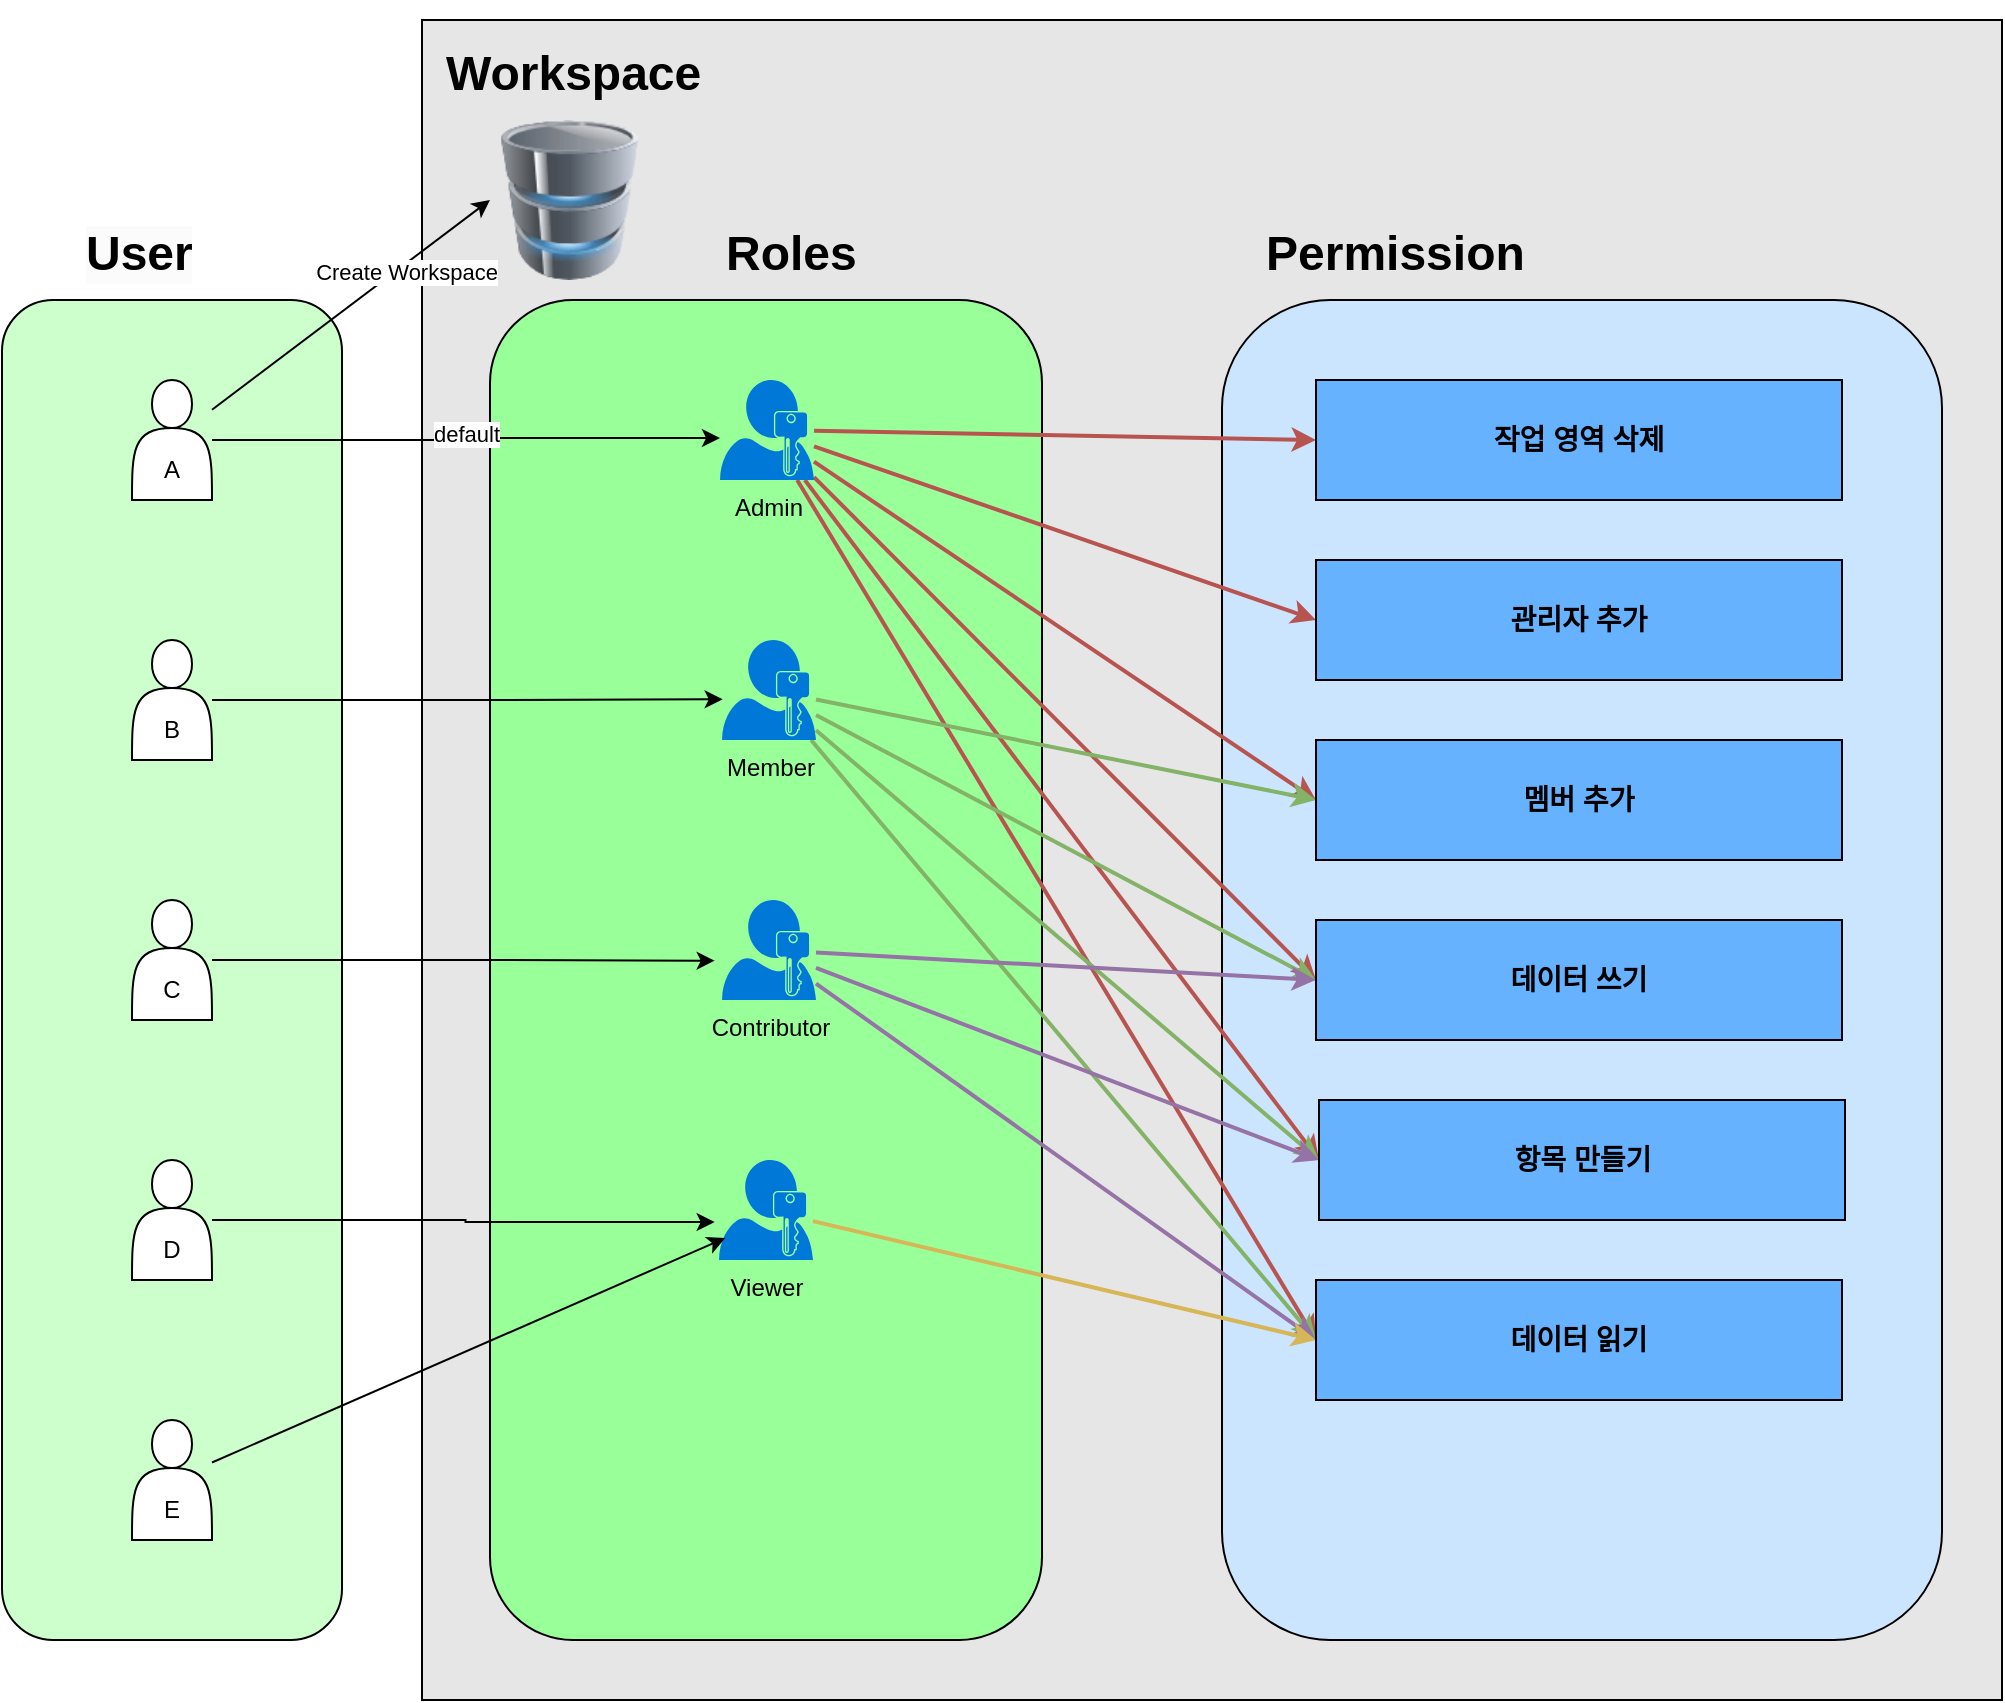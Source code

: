 <mxfile version="24.7.5">
  <diagram id="C5RBs43oDa-KdzZeNtuy" name="Page-1">
    <mxGraphModel dx="1055" dy="2664" grid="1" gridSize="10" guides="1" tooltips="1" connect="1" arrows="1" fold="1" page="1" pageScale="1" pageWidth="827" pageHeight="1169" math="0" shadow="0">
      <root>
        <mxCell id="WIyWlLk6GJQsqaUBKTNV-0" />
        <mxCell id="WIyWlLk6GJQsqaUBKTNV-1" parent="WIyWlLk6GJQsqaUBKTNV-0" />
        <mxCell id="01DJWnZgURoAhNYo8FKA-139" value="" style="rounded=0;whiteSpace=wrap;html=1;fillColor=#E6E6E6;" vertex="1" parent="WIyWlLk6GJQsqaUBKTNV-1">
          <mxGeometry x="210" y="-60" width="790" height="840" as="geometry" />
        </mxCell>
        <mxCell id="01DJWnZgURoAhNYo8FKA-58" value="&lt;h1 style=&quot;forced-color-adjust: none; color: rgb(0, 0, 0); font-family: Helvetica; font-style: normal; font-variant-ligatures: normal; font-variant-caps: normal; letter-spacing: normal; orphans: 2; text-align: center; text-indent: 0px; text-transform: none; widows: 2; word-spacing: 0px; -webkit-text-stroke-width: 0px; white-space: normal; background-color: rgb(251, 251, 251); text-decoration-thickness: initial; text-decoration-style: initial; text-decoration-color: initial;&quot;&gt;User&lt;/h1&gt;" style="text;whiteSpace=wrap;html=1;" vertex="1" parent="WIyWlLk6GJQsqaUBKTNV-1">
          <mxGeometry x="40" y="20" width="160" height="80" as="geometry" />
        </mxCell>
        <mxCell id="01DJWnZgURoAhNYo8FKA-59" value="&lt;h1 style=&quot;forced-color-adjust: none; color: rgb(0, 0, 0); font-family: Helvetica; font-style: normal; font-variant-ligatures: normal; font-variant-caps: normal; letter-spacing: normal; orphans: 2; text-align: center; text-indent: 0px; text-transform: none; widows: 2; word-spacing: 0px; -webkit-text-stroke-width: 0px; white-space: normal; text-decoration-thickness: initial; text-decoration-style: initial; text-decoration-color: initial;&quot;&gt;Roles&lt;/h1&gt;" style="text;whiteSpace=wrap;html=1;" vertex="1" parent="WIyWlLk6GJQsqaUBKTNV-1">
          <mxGeometry x="360" y="20" width="160" height="80" as="geometry" />
        </mxCell>
        <mxCell id="01DJWnZgURoAhNYo8FKA-60" value="&lt;h1 style=&quot;forced-color-adjust: none; color: rgb(0, 0, 0); font-family: Helvetica; font-style: normal; font-variant-ligatures: normal; font-variant-caps: normal; letter-spacing: normal; orphans: 2; text-align: center; text-indent: 0px; text-transform: none; widows: 2; word-spacing: 0px; -webkit-text-stroke-width: 0px; white-space: normal; text-decoration-thickness: initial; text-decoration-style: initial; text-decoration-color: initial;&quot;&gt;Permission&lt;/h1&gt;" style="text;whiteSpace=wrap;html=1;" vertex="1" parent="WIyWlLk6GJQsqaUBKTNV-1">
          <mxGeometry x="630" y="20" width="160" height="80" as="geometry" />
        </mxCell>
        <mxCell id="01DJWnZgURoAhNYo8FKA-63" value="" style="rounded=1;whiteSpace=wrap;html=1;fillColor=#CCFFCC;" vertex="1" parent="WIyWlLk6GJQsqaUBKTNV-1">
          <mxGeometry y="80" width="170" height="670" as="geometry" />
        </mxCell>
        <mxCell id="01DJWnZgURoAhNYo8FKA-64" value="" style="rounded=1;whiteSpace=wrap;html=1;fillColor=#99FF99;" vertex="1" parent="WIyWlLk6GJQsqaUBKTNV-1">
          <mxGeometry x="244" y="80" width="276" height="670" as="geometry" />
        </mxCell>
        <mxCell id="01DJWnZgURoAhNYo8FKA-65" value="" style="rounded=1;whiteSpace=wrap;html=1;fillColor=#CCE5FF;" vertex="1" parent="WIyWlLk6GJQsqaUBKTNV-1">
          <mxGeometry x="610" y="80" width="360" height="670" as="geometry" />
        </mxCell>
        <mxCell id="01DJWnZgURoAhNYo8FKA-66" value="&lt;div&gt;&lt;br&gt;&lt;/div&gt;&lt;div&gt;&lt;br&gt;&lt;/div&gt;&lt;div&gt;A&lt;/div&gt;" style="shape=actor;whiteSpace=wrap;html=1;" vertex="1" parent="WIyWlLk6GJQsqaUBKTNV-1">
          <mxGeometry x="65" y="120" width="40" height="60" as="geometry" />
        </mxCell>
        <mxCell id="01DJWnZgURoAhNYo8FKA-67" value="&lt;div&gt;&lt;br&gt;&lt;/div&gt;&lt;div&gt;&lt;br&gt;&lt;/div&gt;&lt;div&gt;B&lt;/div&gt;" style="shape=actor;whiteSpace=wrap;html=1;" vertex="1" parent="WIyWlLk6GJQsqaUBKTNV-1">
          <mxGeometry x="65" y="250" width="40" height="60" as="geometry" />
        </mxCell>
        <mxCell id="01DJWnZgURoAhNYo8FKA-68" value="&lt;div&gt;&lt;br&gt;&lt;/div&gt;&lt;div&gt;&lt;br&gt;&lt;/div&gt;&lt;div&gt;C&lt;/div&gt;" style="shape=actor;whiteSpace=wrap;html=1;" vertex="1" parent="WIyWlLk6GJQsqaUBKTNV-1">
          <mxGeometry x="65" y="380" width="40" height="60" as="geometry" />
        </mxCell>
        <mxCell id="01DJWnZgURoAhNYo8FKA-69" value="&lt;div&gt;&lt;br&gt;&lt;/div&gt;&lt;div&gt;&lt;br&gt;&lt;/div&gt;&lt;div&gt;D&lt;/div&gt;" style="shape=actor;whiteSpace=wrap;html=1;" vertex="1" parent="WIyWlLk6GJQsqaUBKTNV-1">
          <mxGeometry x="65" y="510" width="40" height="60" as="geometry" />
        </mxCell>
        <mxCell id="01DJWnZgURoAhNYo8FKA-79" style="rounded=0;orthogonalLoop=1;jettySize=auto;html=1;strokeColor=none;" edge="1" parent="WIyWlLk6GJQsqaUBKTNV-1" source="01DJWnZgURoAhNYo8FKA-70" target="01DJWnZgURoAhNYo8FKA-74">
          <mxGeometry relative="1" as="geometry" />
        </mxCell>
        <mxCell id="01DJWnZgURoAhNYo8FKA-70" value="&lt;div&gt;&lt;br&gt;&lt;/div&gt;&lt;div&gt;&lt;br&gt;&lt;/div&gt;&lt;div&gt;E&lt;/div&gt;" style="shape=actor;whiteSpace=wrap;html=1;" vertex="1" parent="WIyWlLk6GJQsqaUBKTNV-1">
          <mxGeometry x="65" y="640" width="40" height="60" as="geometry" />
        </mxCell>
        <mxCell id="01DJWnZgURoAhNYo8FKA-121" style="rounded=0;orthogonalLoop=1;jettySize=auto;html=1;entryX=0;entryY=0.5;entryDx=0;entryDy=0;fillColor=#f8cecc;strokeColor=#b85450;strokeWidth=2;" edge="1" parent="WIyWlLk6GJQsqaUBKTNV-1" source="01DJWnZgURoAhNYo8FKA-71" target="01DJWnZgURoAhNYo8FKA-113">
          <mxGeometry relative="1" as="geometry" />
        </mxCell>
        <mxCell id="01DJWnZgURoAhNYo8FKA-122" style="rounded=0;orthogonalLoop=1;jettySize=auto;html=1;entryX=0;entryY=0.5;entryDx=0;entryDy=0;fillColor=#f8cecc;strokeColor=#b85450;strokeWidth=2;" edge="1" parent="WIyWlLk6GJQsqaUBKTNV-1" source="01DJWnZgURoAhNYo8FKA-71" target="01DJWnZgURoAhNYo8FKA-115">
          <mxGeometry relative="1" as="geometry" />
        </mxCell>
        <mxCell id="01DJWnZgURoAhNYo8FKA-123" style="rounded=0;orthogonalLoop=1;jettySize=auto;html=1;entryX=0;entryY=0.5;entryDx=0;entryDy=0;fillColor=#f8cecc;strokeColor=#b85450;strokeWidth=2;" edge="1" parent="WIyWlLk6GJQsqaUBKTNV-1" source="01DJWnZgURoAhNYo8FKA-71" target="01DJWnZgURoAhNYo8FKA-116">
          <mxGeometry relative="1" as="geometry" />
        </mxCell>
        <mxCell id="01DJWnZgURoAhNYo8FKA-124" style="rounded=0;orthogonalLoop=1;jettySize=auto;html=1;entryX=0;entryY=0.5;entryDx=0;entryDy=0;fillColor=#f8cecc;strokeColor=#b85450;strokeWidth=2;" edge="1" parent="WIyWlLk6GJQsqaUBKTNV-1" source="01DJWnZgURoAhNYo8FKA-71" target="01DJWnZgURoAhNYo8FKA-117">
          <mxGeometry relative="1" as="geometry" />
        </mxCell>
        <mxCell id="01DJWnZgURoAhNYo8FKA-125" style="rounded=0;orthogonalLoop=1;jettySize=auto;html=1;entryX=0;entryY=0.5;entryDx=0;entryDy=0;fillColor=#f8cecc;strokeColor=#b85450;strokeWidth=2;" edge="1" parent="WIyWlLk6GJQsqaUBKTNV-1" source="01DJWnZgURoAhNYo8FKA-71" target="01DJWnZgURoAhNYo8FKA-118">
          <mxGeometry relative="1" as="geometry" />
        </mxCell>
        <mxCell id="01DJWnZgURoAhNYo8FKA-126" style="rounded=0;orthogonalLoop=1;jettySize=auto;html=1;entryX=0;entryY=0.5;entryDx=0;entryDy=0;fillColor=#f8cecc;strokeColor=#b85450;strokeWidth=2;" edge="1" parent="WIyWlLk6GJQsqaUBKTNV-1" source="01DJWnZgURoAhNYo8FKA-71" target="01DJWnZgURoAhNYo8FKA-119">
          <mxGeometry relative="1" as="geometry" />
        </mxCell>
        <mxCell id="01DJWnZgURoAhNYo8FKA-71" value="&lt;div&gt;Admin&lt;/div&gt;" style="sketch=0;aspect=fixed;pointerEvents=1;shadow=0;dashed=0;html=1;strokeColor=none;labelPosition=center;verticalLabelPosition=bottom;verticalAlign=top;align=center;shape=mxgraph.mscae.enterprise.user_permissions;fillColor=#0078D7;" vertex="1" parent="WIyWlLk6GJQsqaUBKTNV-1">
          <mxGeometry x="359" y="120" width="47" height="50" as="geometry" />
        </mxCell>
        <mxCell id="01DJWnZgURoAhNYo8FKA-127" style="rounded=0;orthogonalLoop=1;jettySize=auto;html=1;entryX=0;entryY=0.5;entryDx=0;entryDy=0;fillColor=#d5e8d4;strokeColor=#82b366;strokeWidth=2;" edge="1" parent="WIyWlLk6GJQsqaUBKTNV-1" source="01DJWnZgURoAhNYo8FKA-72" target="01DJWnZgURoAhNYo8FKA-116">
          <mxGeometry relative="1" as="geometry" />
        </mxCell>
        <mxCell id="01DJWnZgURoAhNYo8FKA-128" style="rounded=0;orthogonalLoop=1;jettySize=auto;html=1;entryX=0;entryY=0.5;entryDx=0;entryDy=0;fillColor=#d5e8d4;strokeColor=#82b366;strokeWidth=2;" edge="1" parent="WIyWlLk6GJQsqaUBKTNV-1" source="01DJWnZgURoAhNYo8FKA-72" target="01DJWnZgURoAhNYo8FKA-117">
          <mxGeometry relative="1" as="geometry" />
        </mxCell>
        <mxCell id="01DJWnZgURoAhNYo8FKA-129" style="rounded=0;orthogonalLoop=1;jettySize=auto;html=1;entryX=0;entryY=0.5;entryDx=0;entryDy=0;fillColor=#d5e8d4;strokeColor=#82b366;strokeWidth=2;" edge="1" parent="WIyWlLk6GJQsqaUBKTNV-1" source="01DJWnZgURoAhNYo8FKA-72" target="01DJWnZgURoAhNYo8FKA-118">
          <mxGeometry relative="1" as="geometry" />
        </mxCell>
        <mxCell id="01DJWnZgURoAhNYo8FKA-130" style="rounded=0;orthogonalLoop=1;jettySize=auto;html=1;entryX=0;entryY=0.5;entryDx=0;entryDy=0;fillColor=#d5e8d4;strokeColor=#82b366;strokeWidth=2;" edge="1" parent="WIyWlLk6GJQsqaUBKTNV-1" source="01DJWnZgURoAhNYo8FKA-72" target="01DJWnZgURoAhNYo8FKA-119">
          <mxGeometry relative="1" as="geometry" />
        </mxCell>
        <mxCell id="01DJWnZgURoAhNYo8FKA-72" value="Member" style="sketch=0;aspect=fixed;pointerEvents=1;shadow=0;dashed=0;html=1;strokeColor=none;labelPosition=center;verticalLabelPosition=bottom;verticalAlign=top;align=center;shape=mxgraph.mscae.enterprise.user_permissions;fillColor=#0078D7;" vertex="1" parent="WIyWlLk6GJQsqaUBKTNV-1">
          <mxGeometry x="360" y="250" width="47" height="50" as="geometry" />
        </mxCell>
        <mxCell id="01DJWnZgURoAhNYo8FKA-131" style="rounded=0;orthogonalLoop=1;jettySize=auto;html=1;entryX=0;entryY=0.5;entryDx=0;entryDy=0;fillColor=#e1d5e7;strokeColor=#9673a6;strokeWidth=2;" edge="1" parent="WIyWlLk6GJQsqaUBKTNV-1" source="01DJWnZgURoAhNYo8FKA-73" target="01DJWnZgURoAhNYo8FKA-117">
          <mxGeometry relative="1" as="geometry" />
        </mxCell>
        <mxCell id="01DJWnZgURoAhNYo8FKA-132" style="rounded=0;orthogonalLoop=1;jettySize=auto;html=1;entryX=0;entryY=0.5;entryDx=0;entryDy=0;fillColor=#e1d5e7;strokeColor=#9673a6;strokeWidth=2;" edge="1" parent="WIyWlLk6GJQsqaUBKTNV-1" source="01DJWnZgURoAhNYo8FKA-73" target="01DJWnZgURoAhNYo8FKA-118">
          <mxGeometry relative="1" as="geometry" />
        </mxCell>
        <mxCell id="01DJWnZgURoAhNYo8FKA-133" style="rounded=0;orthogonalLoop=1;jettySize=auto;html=1;entryX=0;entryY=0.5;entryDx=0;entryDy=0;fillColor=#e1d5e7;strokeColor=#9673a6;strokeWidth=2;" edge="1" parent="WIyWlLk6GJQsqaUBKTNV-1" source="01DJWnZgURoAhNYo8FKA-73" target="01DJWnZgURoAhNYo8FKA-119">
          <mxGeometry relative="1" as="geometry" />
        </mxCell>
        <mxCell id="01DJWnZgURoAhNYo8FKA-73" value="Contributor" style="sketch=0;aspect=fixed;pointerEvents=1;shadow=0;dashed=0;html=1;strokeColor=none;labelPosition=center;verticalLabelPosition=bottom;verticalAlign=top;align=center;shape=mxgraph.mscae.enterprise.user_permissions;fillColor=#0078D7;" vertex="1" parent="WIyWlLk6GJQsqaUBKTNV-1">
          <mxGeometry x="360" y="380" width="47" height="50" as="geometry" />
        </mxCell>
        <mxCell id="01DJWnZgURoAhNYo8FKA-134" style="rounded=0;orthogonalLoop=1;jettySize=auto;html=1;entryX=0;entryY=0.5;entryDx=0;entryDy=0;fillColor=#fff2cc;strokeColor=#d6b656;strokeWidth=2;" edge="1" parent="WIyWlLk6GJQsqaUBKTNV-1" source="01DJWnZgURoAhNYo8FKA-74" target="01DJWnZgURoAhNYo8FKA-119">
          <mxGeometry relative="1" as="geometry" />
        </mxCell>
        <mxCell id="01DJWnZgURoAhNYo8FKA-74" value="&lt;div&gt;Viewer&lt;/div&gt;" style="sketch=0;aspect=fixed;pointerEvents=1;shadow=0;dashed=0;html=1;strokeColor=none;labelPosition=center;verticalLabelPosition=bottom;verticalAlign=top;align=center;shape=mxgraph.mscae.enterprise.user_permissions;fillColor=#0078D7;" vertex="1" parent="WIyWlLk6GJQsqaUBKTNV-1">
          <mxGeometry x="358.5" y="510" width="47" height="50" as="geometry" />
        </mxCell>
        <mxCell id="01DJWnZgURoAhNYo8FKA-75" style="edgeStyle=orthogonalEdgeStyle;rounded=0;orthogonalLoop=1;jettySize=auto;html=1;entryX=0;entryY=0.58;entryDx=0;entryDy=0;entryPerimeter=0;" edge="1" parent="WIyWlLk6GJQsqaUBKTNV-1" source="01DJWnZgURoAhNYo8FKA-66" target="01DJWnZgURoAhNYo8FKA-71">
          <mxGeometry relative="1" as="geometry" />
        </mxCell>
        <mxCell id="01DJWnZgURoAhNYo8FKA-143" value="default" style="edgeLabel;html=1;align=center;verticalAlign=middle;resizable=0;points=[];" vertex="1" connectable="0" parent="01DJWnZgURoAhNYo8FKA-75">
          <mxGeometry x="0.004" y="2" relative="1" as="geometry">
            <mxPoint as="offset" />
          </mxGeometry>
        </mxCell>
        <mxCell id="01DJWnZgURoAhNYo8FKA-76" style="edgeStyle=orthogonalEdgeStyle;rounded=0;orthogonalLoop=1;jettySize=auto;html=1;entryX=0.007;entryY=0.593;entryDx=0;entryDy=0;entryPerimeter=0;" edge="1" parent="WIyWlLk6GJQsqaUBKTNV-1" source="01DJWnZgURoAhNYo8FKA-67" target="01DJWnZgURoAhNYo8FKA-72">
          <mxGeometry relative="1" as="geometry" />
        </mxCell>
        <mxCell id="01DJWnZgURoAhNYo8FKA-77" style="edgeStyle=orthogonalEdgeStyle;rounded=0;orthogonalLoop=1;jettySize=auto;html=1;entryX=-0.078;entryY=0.607;entryDx=0;entryDy=0;entryPerimeter=0;" edge="1" parent="WIyWlLk6GJQsqaUBKTNV-1" source="01DJWnZgURoAhNYo8FKA-68" target="01DJWnZgURoAhNYo8FKA-73">
          <mxGeometry relative="1" as="geometry" />
        </mxCell>
        <mxCell id="01DJWnZgURoAhNYo8FKA-78" style="edgeStyle=orthogonalEdgeStyle;rounded=0;orthogonalLoop=1;jettySize=auto;html=1;entryX=-0.046;entryY=0.62;entryDx=0;entryDy=0;entryPerimeter=0;" edge="1" parent="WIyWlLk6GJQsqaUBKTNV-1" source="01DJWnZgURoAhNYo8FKA-69" target="01DJWnZgURoAhNYo8FKA-74">
          <mxGeometry relative="1" as="geometry" />
        </mxCell>
        <mxCell id="01DJWnZgURoAhNYo8FKA-80" style="rounded=0;orthogonalLoop=1;jettySize=auto;html=1;entryX=0.067;entryY=0.78;entryDx=0;entryDy=0;entryPerimeter=0;" edge="1" parent="WIyWlLk6GJQsqaUBKTNV-1" source="01DJWnZgURoAhNYo8FKA-70" target="01DJWnZgURoAhNYo8FKA-74">
          <mxGeometry relative="1" as="geometry" />
        </mxCell>
        <mxCell id="01DJWnZgURoAhNYo8FKA-113" value="&lt;h3&gt;작업 영역 삭제&lt;/h3&gt;" style="rounded=0;whiteSpace=wrap;html=1;fillColor=#66B2FF;" vertex="1" parent="WIyWlLk6GJQsqaUBKTNV-1">
          <mxGeometry x="657" y="120" width="263" height="60" as="geometry" />
        </mxCell>
        <mxCell id="01DJWnZgURoAhNYo8FKA-115" value="&lt;h3&gt;관리자 추가&lt;/h3&gt;" style="rounded=0;whiteSpace=wrap;html=1;fillColor=#66B2FF;" vertex="1" parent="WIyWlLk6GJQsqaUBKTNV-1">
          <mxGeometry x="657" y="210" width="263" height="60" as="geometry" />
        </mxCell>
        <mxCell id="01DJWnZgURoAhNYo8FKA-116" value="&lt;h3&gt;멤버 추가&lt;/h3&gt;" style="rounded=0;whiteSpace=wrap;html=1;fillColor=#66B2FF;" vertex="1" parent="WIyWlLk6GJQsqaUBKTNV-1">
          <mxGeometry x="657" y="300" width="263" height="60" as="geometry" />
        </mxCell>
        <mxCell id="01DJWnZgURoAhNYo8FKA-117" value="&lt;h3&gt;데이터 쓰기&lt;/h3&gt;" style="rounded=0;whiteSpace=wrap;html=1;fillColor=#66B2FF;" vertex="1" parent="WIyWlLk6GJQsqaUBKTNV-1">
          <mxGeometry x="657" y="390" width="263" height="60" as="geometry" />
        </mxCell>
        <mxCell id="01DJWnZgURoAhNYo8FKA-118" value="&lt;h3&gt;항목 만들기&lt;/h3&gt;" style="rounded=0;whiteSpace=wrap;html=1;fillColor=#66B2FF;" vertex="1" parent="WIyWlLk6GJQsqaUBKTNV-1">
          <mxGeometry x="658.5" y="480" width="263" height="60" as="geometry" />
        </mxCell>
        <mxCell id="01DJWnZgURoAhNYo8FKA-119" value="&lt;h3&gt;데이터 읽기&lt;/h3&gt;" style="rounded=0;whiteSpace=wrap;html=1;fillColor=#66B2FF;" vertex="1" parent="WIyWlLk6GJQsqaUBKTNV-1">
          <mxGeometry x="657" y="570" width="263" height="60" as="geometry" />
        </mxCell>
        <mxCell id="01DJWnZgURoAhNYo8FKA-140" value="&lt;h1 style=&quot;forced-color-adjust: none; color: rgb(0, 0, 0); font-family: Helvetica; font-style: normal; font-variant-ligatures: normal; font-variant-caps: normal; letter-spacing: normal; orphans: 2; text-align: center; text-indent: 0px; text-transform: none; widows: 2; word-spacing: 0px; -webkit-text-stroke-width: 0px; white-space: normal; text-decoration-thickness: initial; text-decoration-style: initial; text-decoration-color: initial;&quot;&gt;Workspace&lt;/h1&gt;" style="text;whiteSpace=wrap;html=1;" vertex="1" parent="WIyWlLk6GJQsqaUBKTNV-1">
          <mxGeometry x="220" y="-70" width="160" height="80" as="geometry" />
        </mxCell>
        <mxCell id="01DJWnZgURoAhNYo8FKA-141" style="rounded=0;orthogonalLoop=1;jettySize=auto;html=1;entryX=0;entryY=0.5;entryDx=0;entryDy=0;" edge="1" parent="WIyWlLk6GJQsqaUBKTNV-1" source="01DJWnZgURoAhNYo8FKA-66" target="01DJWnZgURoAhNYo8FKA-144">
          <mxGeometry relative="1" as="geometry" />
        </mxCell>
        <mxCell id="01DJWnZgURoAhNYo8FKA-142" value="Create Workspace" style="edgeLabel;html=1;align=center;verticalAlign=middle;resizable=0;points=[];" vertex="1" connectable="0" parent="01DJWnZgURoAhNYo8FKA-141">
          <mxGeometry x="0.37" y="-3" relative="1" as="geometry">
            <mxPoint as="offset" />
          </mxGeometry>
        </mxCell>
        <mxCell id="01DJWnZgURoAhNYo8FKA-144" value="" style="image;html=1;image=img/lib/clip_art/computers/Database_128x128.png" vertex="1" parent="WIyWlLk6GJQsqaUBKTNV-1">
          <mxGeometry x="244" y="-10" width="80" height="80" as="geometry" />
        </mxCell>
      </root>
    </mxGraphModel>
  </diagram>
</mxfile>
